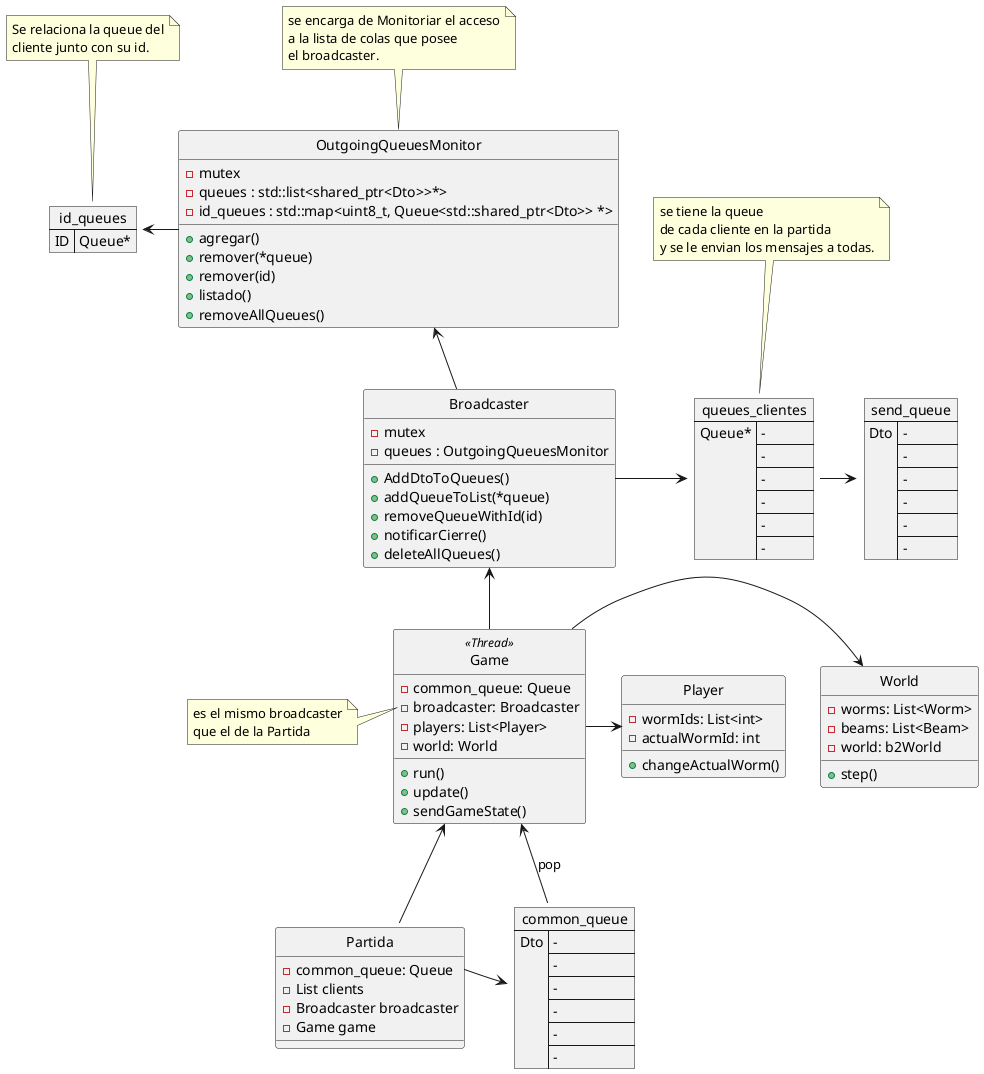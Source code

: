 @startuml
hide empty attributes
    hide circle
    
    class Partida {
        - common_queue: Queue
        - List clients
        - Broadcaster broadcaster
        - Game game
        
    }


    class Broadcaster {
     - mutex
     - queues : OutgoingQueuesMonitor
     +AddDtoToQueues()
     +addQueueToList(*queue)
     +removeQueueWithId(id)
     +notificarCierre()
     +deleteAllQueues()
    }

    class OutgoingQueuesMonitor {
     - mutex
     - queues : std::list<shared_ptr<Dto>>*>
     - id_queues : std::map<uint8_t, Queue<std::shared_ptr<Dto>> *>
     +agregar()
     +remover(*queue)
     +remover(id)
     +listado()
     +removeAllQueues()
    }

    class Player{
         - wormIds: List<int>
         - actualWormId: int
         + changeActualWorm()
    } 

   class Game <<Thread>> {
        - common_queue: Queue
        - broadcaster: Broadcaster
        - players: List<Player> 
        - world: World
        + run()
        + update()
        + sendGameState()
    }

    class World {
        - worms: List<Worm>
        - beams: List<Beam>
        - world: b2World
        + step()
    }

json send_queue {
   "Dto":["-", "-","-", "-","-", "-"]
}

json common_queue {
   "Dto":["-", "-","-", "-","-", "-"]
}


json queues_clientes {
   "Queue*":["-", "-","-", "-","-", "-"]
}

json id_queues {
   "ID":["Queue*"]
}

Partida -up-> Game
Partida::common_queue -> common_queue
Game -> World
Game -> Player
Game -up-> Broadcaster
Game <-left- common_queue : pop

Broadcaster -> queues_clientes
Broadcaster -up-> OutgoingQueuesMonitor
OutgoingQueuesMonitor -left-> id_queues
queues_clientes -> send_queue

note left of Game::broadcaster
es el mismo broadcaster
que el de la Partida
end note 

note top of queues_clientes
se tiene la queue
de cada cliente en la partida
y se le envian los mensajes a todas.
end note


note top of OutgoingQueuesMonitor
se encarga de Monitoriar el acceso
a la lista de colas que posee
el broadcaster.
end note


note top of id_queues
Se relaciona la queue del
cliente junto con su id.
end note

@enduml
